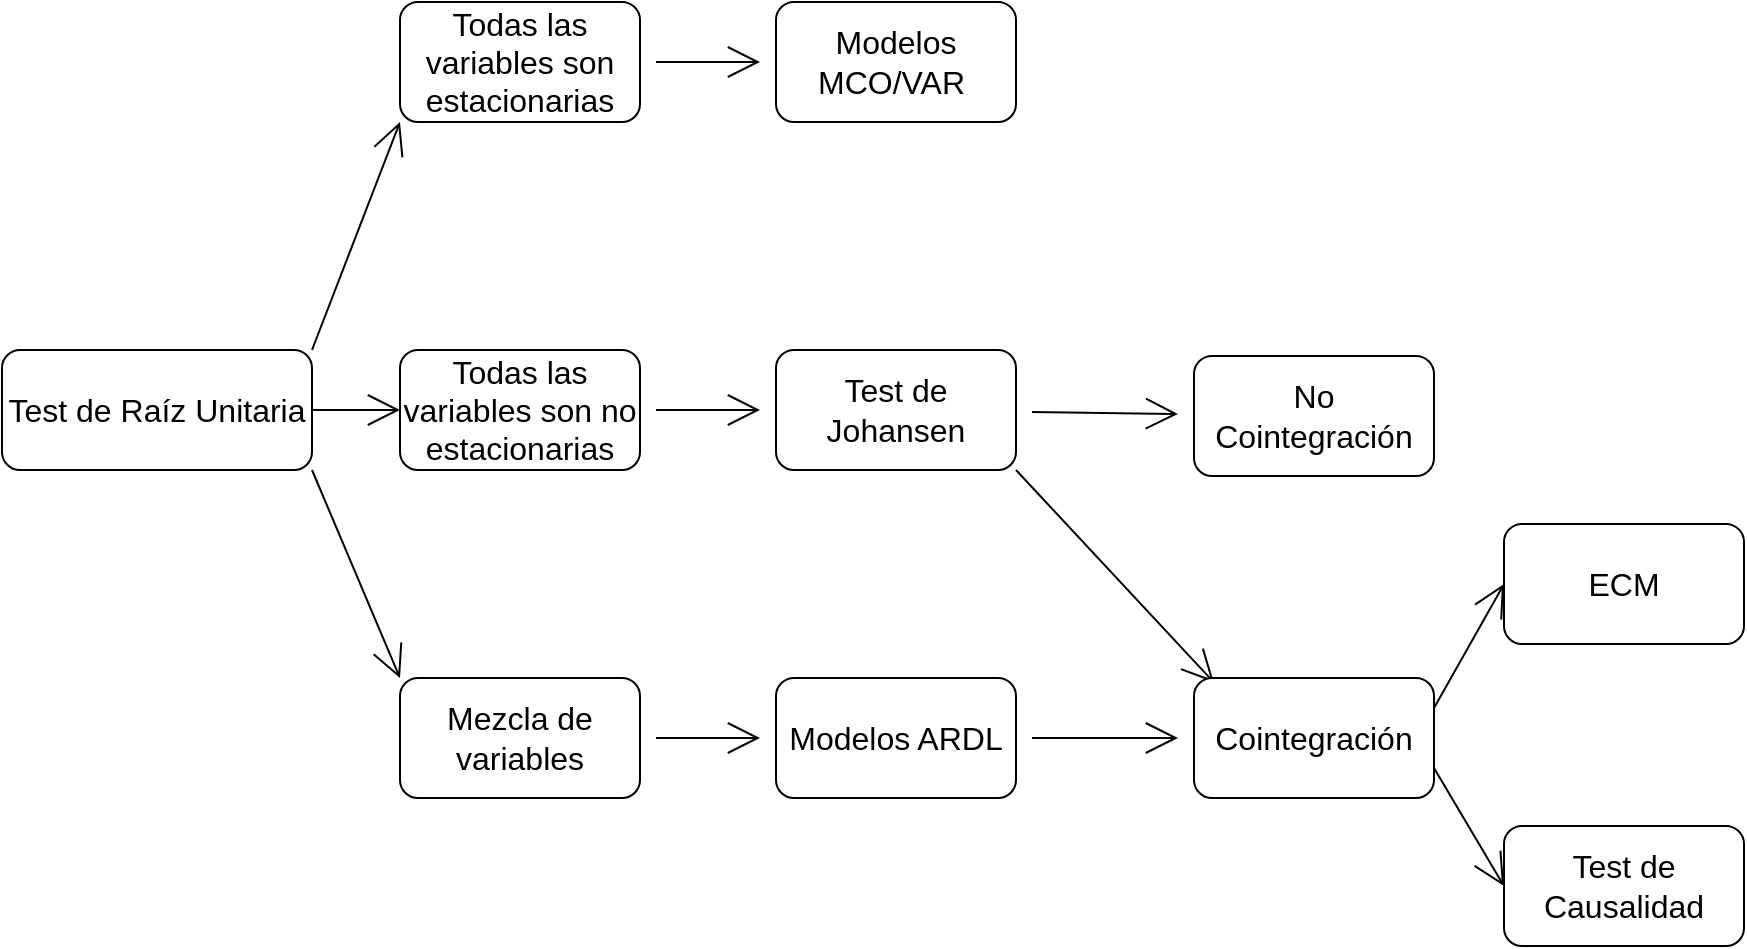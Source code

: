 <mxfile version="20.6.0" type="github">
  <diagram id="6gv94CCl8LnwRC33zrmw" name="Página-1">
    <mxGraphModel dx="1902" dy="712" grid="0" gridSize="10" guides="1" tooltips="1" connect="1" arrows="1" fold="1" page="0" pageScale="1" pageWidth="827" pageHeight="1169" math="0" shadow="0">
      <root>
        <mxCell id="0" />
        <mxCell id="1" parent="0" />
        <mxCell id="vbvKpT2ewYQXPFH5bMHh-3" style="edgeStyle=none;curved=1;rounded=0;orthogonalLoop=1;jettySize=auto;html=1;fontSize=12;endArrow=open;startSize=14;endSize=14;sourcePerimeterSpacing=8;targetPerimeterSpacing=8;entryX=0;entryY=1;entryDx=0;entryDy=0;exitX=0;exitY=1;exitDx=0;exitDy=0;" edge="1" parent="1" source="vbvKpT2ewYQXPFH5bMHh-4" target="vbvKpT2ewYQXPFH5bMHh-7">
          <mxGeometry relative="1" as="geometry">
            <mxPoint x="95.059" y="239.363" as="sourcePoint" />
            <mxPoint x="115.062" y="219.694" as="targetPoint" />
          </mxGeometry>
        </mxCell>
        <mxCell id="vbvKpT2ewYQXPFH5bMHh-6" value="" style="edgeStyle=none;curved=1;rounded=0;orthogonalLoop=1;jettySize=auto;html=1;fontSize=12;endArrow=open;startSize=14;endSize=14;sourcePerimeterSpacing=8;targetPerimeterSpacing=8;exitX=0;exitY=0.5;exitDx=0;exitDy=0;entryX=0;entryY=0.5;entryDx=0;entryDy=0;entryPerimeter=0;" edge="1" parent="1" source="vbvKpT2ewYQXPFH5bMHh-4" target="vbvKpT2ewYQXPFH5bMHh-5">
          <mxGeometry relative="1" as="geometry" />
        </mxCell>
        <mxCell id="vbvKpT2ewYQXPFH5bMHh-13" style="edgeStyle=none;curved=1;rounded=0;orthogonalLoop=1;jettySize=auto;html=1;exitX=0;exitY=0;exitDx=0;exitDy=0;entryX=0;entryY=0;entryDx=0;entryDy=0;fontSize=12;endArrow=open;startSize=14;endSize=14;sourcePerimeterSpacing=8;targetPerimeterSpacing=8;" edge="1" parent="1" source="vbvKpT2ewYQXPFH5bMHh-4" target="vbvKpT2ewYQXPFH5bMHh-9">
          <mxGeometry relative="1" as="geometry" />
        </mxCell>
        <mxCell id="vbvKpT2ewYQXPFH5bMHh-4" value="Test de Raíz Unitaria" style="rounded=1;whiteSpace=wrap;html=1;fontSize=16;direction=west;" vertex="1" parent="1">
          <mxGeometry x="-52" y="263" width="155" height="60" as="geometry" />
        </mxCell>
        <mxCell id="vbvKpT2ewYQXPFH5bMHh-18" value="" style="edgeStyle=none;curved=1;rounded=0;orthogonalLoop=1;jettySize=auto;html=1;fontSize=12;endArrow=open;startSize=14;endSize=14;sourcePerimeterSpacing=8;targetPerimeterSpacing=8;" edge="1" parent="1" source="vbvKpT2ewYQXPFH5bMHh-5" target="vbvKpT2ewYQXPFH5bMHh-17">
          <mxGeometry relative="1" as="geometry" />
        </mxCell>
        <mxCell id="vbvKpT2ewYQXPFH5bMHh-5" value="Todas las variables son no estacionarias" style="whiteSpace=wrap;html=1;fontSize=16;rounded=1;" vertex="1" parent="1">
          <mxGeometry x="147" y="263" width="120" height="60" as="geometry" />
        </mxCell>
        <mxCell id="vbvKpT2ewYQXPFH5bMHh-16" value="" style="edgeStyle=none;curved=1;rounded=0;orthogonalLoop=1;jettySize=auto;html=1;fontSize=12;endArrow=open;startSize=14;endSize=14;sourcePerimeterSpacing=8;targetPerimeterSpacing=8;" edge="1" parent="1" source="vbvKpT2ewYQXPFH5bMHh-7" target="vbvKpT2ewYQXPFH5bMHh-15">
          <mxGeometry relative="1" as="geometry" />
        </mxCell>
        <mxCell id="vbvKpT2ewYQXPFH5bMHh-7" value="Todas las variables son estacionarias" style="whiteSpace=wrap;html=1;fontSize=16;rounded=1;" vertex="1" parent="1">
          <mxGeometry x="147" y="89" width="120" height="60" as="geometry" />
        </mxCell>
        <mxCell id="vbvKpT2ewYQXPFH5bMHh-20" value="" style="edgeStyle=none;curved=1;rounded=0;orthogonalLoop=1;jettySize=auto;html=1;fontSize=12;endArrow=open;startSize=14;endSize=14;sourcePerimeterSpacing=8;targetPerimeterSpacing=8;" edge="1" parent="1" source="vbvKpT2ewYQXPFH5bMHh-9" target="vbvKpT2ewYQXPFH5bMHh-19">
          <mxGeometry relative="1" as="geometry" />
        </mxCell>
        <mxCell id="vbvKpT2ewYQXPFH5bMHh-9" value="Mezcla de variables" style="whiteSpace=wrap;html=1;fontSize=16;rounded=1;" vertex="1" parent="1">
          <mxGeometry x="147" y="427" width="120" height="60" as="geometry" />
        </mxCell>
        <mxCell id="vbvKpT2ewYQXPFH5bMHh-15" value="Modelos MCO/VAR&amp;nbsp;" style="whiteSpace=wrap;html=1;fontSize=16;rounded=1;" vertex="1" parent="1">
          <mxGeometry x="335" y="89" width="120" height="60" as="geometry" />
        </mxCell>
        <mxCell id="vbvKpT2ewYQXPFH5bMHh-24" value="" style="edgeStyle=none;curved=1;rounded=0;orthogonalLoop=1;jettySize=auto;html=1;fontSize=12;endArrow=open;startSize=14;endSize=14;sourcePerimeterSpacing=8;targetPerimeterSpacing=8;" edge="1" parent="1" source="vbvKpT2ewYQXPFH5bMHh-17" target="vbvKpT2ewYQXPFH5bMHh-23">
          <mxGeometry relative="1" as="geometry" />
        </mxCell>
        <mxCell id="vbvKpT2ewYQXPFH5bMHh-31" style="edgeStyle=none;curved=1;rounded=0;orthogonalLoop=1;jettySize=auto;html=1;exitX=1;exitY=1;exitDx=0;exitDy=0;entryX=0.083;entryY=0.037;entryDx=0;entryDy=0;entryPerimeter=0;fontSize=12;endArrow=open;startSize=14;endSize=14;sourcePerimeterSpacing=8;targetPerimeterSpacing=8;" edge="1" parent="1" source="vbvKpT2ewYQXPFH5bMHh-17" target="vbvKpT2ewYQXPFH5bMHh-21">
          <mxGeometry relative="1" as="geometry" />
        </mxCell>
        <mxCell id="vbvKpT2ewYQXPFH5bMHh-17" value="Test de Johansen" style="whiteSpace=wrap;html=1;fontSize=16;rounded=1;" vertex="1" parent="1">
          <mxGeometry x="335" y="263" width="120" height="60" as="geometry" />
        </mxCell>
        <mxCell id="vbvKpT2ewYQXPFH5bMHh-22" value="" style="edgeStyle=none;curved=1;rounded=0;orthogonalLoop=1;jettySize=auto;html=1;fontSize=12;endArrow=open;startSize=14;endSize=14;sourcePerimeterSpacing=8;targetPerimeterSpacing=8;" edge="1" parent="1" source="vbvKpT2ewYQXPFH5bMHh-19" target="vbvKpT2ewYQXPFH5bMHh-21">
          <mxGeometry relative="1" as="geometry" />
        </mxCell>
        <mxCell id="vbvKpT2ewYQXPFH5bMHh-19" value="Modelos ARDL" style="whiteSpace=wrap;html=1;fontSize=16;rounded=1;" vertex="1" parent="1">
          <mxGeometry x="335" y="427" width="120" height="60" as="geometry" />
        </mxCell>
        <mxCell id="vbvKpT2ewYQXPFH5bMHh-29" style="edgeStyle=none;curved=1;rounded=0;orthogonalLoop=1;jettySize=auto;html=1;exitX=1;exitY=0.25;exitDx=0;exitDy=0;entryX=0;entryY=0.5;entryDx=0;entryDy=0;fontSize=12;endArrow=open;startSize=14;endSize=14;sourcePerimeterSpacing=8;targetPerimeterSpacing=8;" edge="1" parent="1" source="vbvKpT2ewYQXPFH5bMHh-21" target="vbvKpT2ewYQXPFH5bMHh-26">
          <mxGeometry relative="1" as="geometry" />
        </mxCell>
        <mxCell id="vbvKpT2ewYQXPFH5bMHh-30" style="edgeStyle=none;curved=1;rounded=0;orthogonalLoop=1;jettySize=auto;html=1;exitX=1;exitY=0.75;exitDx=0;exitDy=0;entryX=0;entryY=0.5;entryDx=0;entryDy=0;fontSize=12;endArrow=open;startSize=14;endSize=14;sourcePerimeterSpacing=8;targetPerimeterSpacing=8;" edge="1" parent="1" source="vbvKpT2ewYQXPFH5bMHh-21" target="vbvKpT2ewYQXPFH5bMHh-25">
          <mxGeometry relative="1" as="geometry" />
        </mxCell>
        <mxCell id="vbvKpT2ewYQXPFH5bMHh-21" value="Cointegración" style="whiteSpace=wrap;html=1;fontSize=16;rounded=1;" vertex="1" parent="1">
          <mxGeometry x="544" y="427" width="120" height="60" as="geometry" />
        </mxCell>
        <mxCell id="vbvKpT2ewYQXPFH5bMHh-23" value="No Cointegración" style="whiteSpace=wrap;html=1;fontSize=16;rounded=1;" vertex="1" parent="1">
          <mxGeometry x="544" y="266" width="120" height="60" as="geometry" />
        </mxCell>
        <mxCell id="vbvKpT2ewYQXPFH5bMHh-25" value="Test de Causalidad" style="whiteSpace=wrap;html=1;fontSize=16;rounded=1;" vertex="1" parent="1">
          <mxGeometry x="699" y="501" width="120" height="60" as="geometry" />
        </mxCell>
        <mxCell id="vbvKpT2ewYQXPFH5bMHh-26" value="ECM" style="whiteSpace=wrap;html=1;fontSize=16;rounded=1;" vertex="1" parent="1">
          <mxGeometry x="699" y="350" width="120" height="60" as="geometry" />
        </mxCell>
      </root>
    </mxGraphModel>
  </diagram>
</mxfile>
